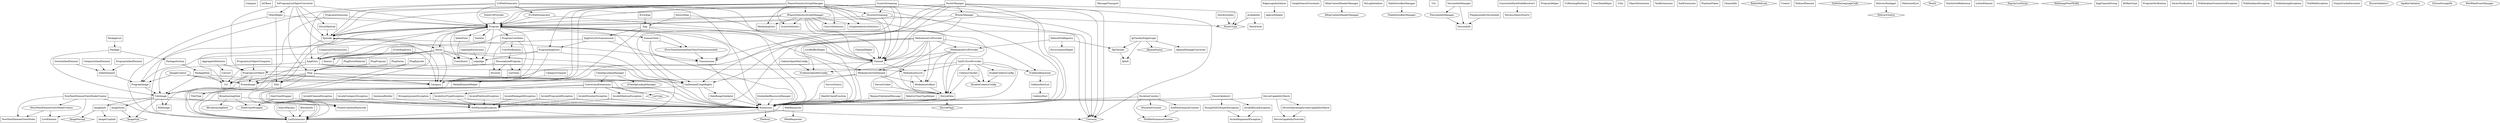 digraph g {
  Compare [label = "Compare" shape = "box"];
  NrkProgramspillerCommonIoCBase [label = "IoCBase" shape = "box"];
  NrkProgramspillerCommonEmbeddedResourceManager [label = "EmbeddedResourceManager" shape = "box"];
  NrkProgramspillerCommonEmbeddedResourceManager -> NrkProgramspillerCommonExtensionsExtensions;
  NrkProgramspillerCommonConvert [label = "Convert" shape = "box"];
  NrkProgramspillerCommonRepositoryIpCheckerEdgeScape [label = "IpCheckerEdgeScape" shape = "box"];
  NrkProgramspillerCommonRepositoryIpCheckerEdgeScape -> NrkProgramspillerCommonInterfacesIIpChecker;
  NrkProgramspillerCommonRepositoryIpCheckerEdgeScape -> NrkProgramspillerCommonDomainUsageRightIpInfo;
  NrkProgramspillerCommonRepositoryIpCheckerEdgeScape -> NrkProgramspillerCommonDomainAkamaiStatus;
  NrkProgramspillerCommonRepositoryIpCheckerEdgeScape -> NrkProgramspillerCommonManagersAkamaiPackageConverter;
  NrkProgramspillerCommonRepositoryNrkPerformanceCounter [label = "NrkPerformanceCounter" shape = "box"];
  NrkProgramspillerCommonRepositoryNrkPerformanceCounter -> NrkProgramspillerCommonInterfacesINrkPerformanceCounter;
  NrkProgramspillerCommonRegistryDefaultNrkRegistry [label = "DefaultNrkRegistry" shape = "box"];
  NrkProgramspillerCommonRegistryDefaultNrkRegistry -> NrkProgramspillerCommonInterfacesIMediaAssetUrlProvider;
  NrkProgramspillerCommonRegistryDefaultNrkRegistry -> NrkProgramspillerCommonInterfacesIIpChecker;
  NrkProgramspillerCommonRegistryDefaultNrkRegistry -> NrkProgramspillerCommonConfigEnvironmentHelper;
  NrkProgramspillerCommonModelsNowNextElementViewModel [label = "NowNextElementViewModel" shape = "box"];
  NrkProgramspillerCommonModelsSubtitle [label = "Subtitle" shape = "box"];
  NrkProgramspillerCommonModelCreatorsNowNextElementViewModelCreator [label = "NowNextElementViewModelCreator" shape = "box"];
  NrkProgramspillerCommonModelCreatorsNowNextElementViewModelCreator -> NrkProgramspillerCommonInterfacesINowNextElementViewModelCreator;
  NrkProgramspillerCommonModelCreatorsNowNextElementViewModelCreator -> NrkProgramspillerCommonDomainLiveElement;
  NrkProgramspillerCommonModelCreatorsNowNextElementViewModelCreator -> NrkProgramspillerCommonModelsNowNextElementViewModel;
  NrkProgramspillerCommonModelCreatorsNowNextElementViewModelCreator -> NrkProgramspillerCommonExtensionsListExtensions;
  NrkProgramspillerCommonModelCreatorsNowNextElementViewModelCreator -> NrkProgramspillerCommonExtensionsExtensions;
  NrkProgramspillerCommonMessagesMessageTransport [label = "MessageTransport" shape = "box"];
  NrkProgramspillerCommonMessagesRequestValidatedMessage [label = "RequestValidatedMessage" shape = "box"];
  NrkProgramspillerCommonMessagesRequestValidatedMessage -> NrkProgramspillerCommonExtensionsExtensions;
  NrkProgramspillerCommonManagersAkamaiPackageConverter [label = "AkamaiPackageConverter" shape = "box"];
  NrkProgramspillerCommonManagersClientIpLookupManager [label = "ClientIpLookupManager" shape = "box"];
  NrkProgramspillerCommonManagersClientIpLookupManager -> NrkProgramspillerCommonInterfacesIClientIpLookupManager;
  NrkProgramspillerCommonManagersClientIpLookupManager -> NrkProgramspillerCommonExtensionsConversionExtensions;
  NrkProgramspillerCommonManagersDateTimeWrapper [label = "DateTimeWrapper" shape = "box"];
  NrkProgramspillerCommonManagersDateTimeWrapper -> NrkProgramspillerCommonInterfacesIDateTimeWrapper;
  NrkProgramspillerCommonManagersDateTimeWrapper -> NrkProgramspillerCommonExtensionsExtensions;
  NrkProgramspillerCommonManagersDomainTools [label = "DomainTools" shape = "box"];
  NrkProgramspillerCommonManagersDomainTools -> NrkProgramspillerCommonInterfacesIFirstTimeSentAndNextTimeTransmissionInfo;
  NrkProgramspillerCommonManagersDomainTools -> NrkProgramspillerCommonDomainUsageRightOnDemandUsageRights;
  NrkProgramspillerCommonManagersDomainTools -> NrkProgramspillerCommonDomainTransmission;
  NrkProgramspillerCommonManagersEdgescapeInitializer [label = "EdgescapeInitializer" shape = "box"];
  NrkProgramspillerCommonManagersEdgescapeInitializer -> NrkProgramspillerCommonConfigApprootHelper;
  NrkProgramspillerCommonManagersGoogleSearchConstants [label = "GoogleSearchConstants" shape = "box"];
  NrkProgramspillerCommonManagersHttpContextHeaderManager [label = "HttpContextHeaderManager" shape = "box"];
  NrkProgramspillerCommonManagersHttpContextHeaderManager -> NrkProgramspillerCommonInterfacesIHttpContextHeaderManager;
  NrkProgramspillerCommonManagersNxLogInitializer [label = "NxLogInitializer" shape = "box"];
  NrkProgramspillerCommonManagersPlayerStatisticsScriptManager [label = "PlayerStatisticsScriptManager" shape = "box"];
  NrkProgramspillerCommonManagersPlayerStatisticsScriptManager -> NrkProgramspillerCommonInterfacesIPlayerStatisticsScriptManager;
  NrkProgramspillerCommonManagersPlayerStatisticsScriptManager -> NrkProgramspillerCommonInterfacesIScoresStreaming;
  NrkProgramspillerCommonManagersPlayerStatisticsScriptManager -> NrkProgramspillerCommonDomainProgramProgram;
  NrkProgramspillerCommonManagersPlayerStatisticsScriptManager -> NrkProgramspillerCommonDomainDeviceDeviceData;
  NrkProgramspillerCommonManagersPlayerStatisticsScriptManager -> NrkProgramspillerCommonDomainMediaAnalytics;
  NrkProgramspillerCommonManagersPlayerStatisticsScriptManager -> NrkProgramspillerCommonDomainProgramEpisode;
  NrkProgramspillerCommonManagersPlayerStatisticsScriptManager -> NrkProgramspillerCommonDomainCategory;
  NrkProgramspillerCommonManagersPlayerStatisticsScriptManager -> NrkProgramspillerCommonExtensionsExtensions;
  NrkProgramspillerCommonManagersPlayerStatisticsScriptManager -> NrkProgramspillerCommonDomainChannel;
  NrkProgramspillerCommonManagersPlayerStatisticsScriptManager -> NrkProgramspillerCommonDomainUniverse;
  NrkProgramspillerCommonManagersPlayerStatisticsScriptManager -> NrkProgramspillerCommonDomainScoresStatistics;
  NrkProgramspillerCommonManagersPlayerStatisticsScriptManager -> NrkProgramspillerCommonDomainEpgEpgEntry;
  NrkProgramspillerCommonManagersPlayerStatisticsScriptManager -> NrkProgramspillerCommonDomainEpgProgramEpgEntry;
  NrkProgramspillerCommonManagersPlayerStatisticsScriptManager -> NrkProgramspillerCommonDomainConvivaStatistics;
  NrkProgramspillerCommonManagersPlayerStatisticsScriptManager -> NrkProgramspillerCommonDomainGoogleAnalyticsStatistics;
  NrkProgramspillerCommonManagersPosterManager [label = "PosterManager" shape = "box"];
  NrkProgramspillerCommonManagersPosterManager -> NrkProgramspillerCommonInterfacesIPosterManager;
  NrkProgramspillerCommonManagersPosterManager -> NrkProgramspillerCommonDomainProgramProgram;
  NrkProgramspillerCommonManagersPosterManager -> NrkProgramspillerCommonDomainUniverse;
  NrkProgramspillerCommonManagersPosterManager -> NrkProgramspillerCommonDomainUsageRightPosterType;
  NrkProgramspillerCommonManagersPosterManager -> NrkProgramspillerCommonDomainTransmission;
  NrkProgramspillerCommonManagersPosterManager -> NrkProgramspillerCommonDomainUsageRightOnDemandUsageRights;
  NrkProgramspillerCommonManagersPosterManager -> NrkProgramspillerCommonExtensionsExtensions;
  NrkProgramspillerCommonManagersPosterManager -> NrkProgramspillerCommonDomainChannel;
  NrkProgramspillerCommonManagersDurationCounter [label = "DurationCounter" shape = "box"];
  NrkProgramspillerCommonManagersDurationCounter -> NrkProgramspillerCommonInterfacesIDurationCounter;
  NrkProgramspillerCommonManagersDurationCounter -> NrkProgramspillerCommonExtensionsExtensions;
  NrkProgramspillerCommonManagersDurationCounter -> NrkProgramspillerCommonRepositoryNrkPerformanceCounter;
  NrkProgramspillerCommonManagersDurationCounter -> NrkProgramspillerCommonInterfacesINrkPerformanceCounter;
  NrkProgramspillerCommonManagersScoresStreaming [label = "ScoresStreaming" shape = "box"];
  NrkProgramspillerCommonManagersScoresStreaming -> NrkProgramspillerCommonInterfacesIScoresStreaming;
  NrkProgramspillerCommonManagersScoresStreaming -> NrkProgramspillerCommonDomainProgramProgram;
  NrkProgramspillerCommonManagersScoresStreaming -> NrkProgramspillerCommonDomainChannel;
  NrkProgramspillerCommonManagersScoresStreaming -> NrkProgramspillerCommonDomainUniverse;
  NrkProgramspillerCommonManagersScoresStreaming -> NrkProgramspillerCommonDomainCategory;
  NrkProgramspillerCommonManagersScoresStreaming -> NrkProgramspillerCommonExtensionsListExtensions;
  NrkProgramspillerCommonManagersScoresStreaming -> NrkProgramspillerCommonDomainProgramEpisode;
  NrkProgramspillerCommonManagersScoresStreaming -> NrkProgramspillerCommonExtensionsExtensions;
  NrkProgramspillerCommonManagersSentenceBuilder [label = "SentenceBuilder" shape = "box"];
  NrkProgramspillerCommonManagersSentenceBuilder -> NrkProgramspillerCommonExtensionsListExtensions;
  NrkProgramspillerCommonManagersSentenceBuilder -> NrkProgramspillerCommonExtensionsExtensions;
  NrkProgramspillerCommonManagersTableStoreKeyManager [label = "TableStoreKeyManager" shape = "box"];
  NrkProgramspillerCommonManagersTableStoreKeyManager -> NrkProgramspillerCommonInterfacesITableStoreKeyManager;
  NrkProgramspillerCommonManagersUtc [label = "Utc" shape = "box"];
  NrkProgramspillerCommonManagersVersionInfoManager [label = "VersionInfoManager" shape = "box"];
  NrkProgramspillerCommonManagersVersionInfoManager -> NrkProgramspillerCommonInterfacesIVersionInfoManager;
  NrkProgramspillerCommonManagersVersionInfoManager -> NrkProgramspillerCommonDomainPingVersionInfo;
  NrkProgramspillerCommonManagersWebRequester [label = "WebRequester" shape = "box"];
  NrkProgramspillerCommonManagersWebRequester -> NrkProgramspillerCommonInterfacesIWebRequester;
  NrkProgramspillerCommonManagersWebRequester -> NrkProgramspillerCommonExtensionsListExtensions;
  NrkProgramspillerCommonManagersValidatorsDateRangeValidator [label = "DateRangeValidator" shape = "box"];
  NrkProgramspillerCommonManagersValidatorsDateRangeValidator -> NrkProgramspillerCommonExtensionsExtensions;
  NrkProgramspillerCommonManagersValidatorsEnumValidator1 [label = "EnumValidator1" shape = "box"];
  NrkProgramspillerCommonManagersValidatorsEnumValidator1 -> NrkProgramspillerCommonExtensionsExtensions;
  NrkProgramspillerCommonManagersValidatorsEnumValidator1 -> NrkProgramspillerCommonDomainExceptionsStringNullOrEmptyException;
  NrkProgramspillerCommonManagersValidatorsEnumValidator1 -> NrkProgramspillerCommonDomainExceptionsInvalidEnumException;
  NrkProgramspillerCommonHelpersCedexisChecker [label = "CedexisChecker" shape = "box"];
  NrkProgramspillerCommonHelpersCedexisChecker -> NrkProgramspillerCommonInterfacesIEnableCedexisConfig;
  NrkProgramspillerCommonHelpersCedexisChecker -> NrkProgramspillerCommonDomainDeviceDeviceData;
  NrkProgramspillerCommonHelpersChannelHelper [label = "ChannelHelper" shape = "box"];
  NrkProgramspillerCommonHelpersChannelHelper -> NrkProgramspillerCommonDomainChannel;
  NrkProgramspillerCommonHelpersConsistentHashNodeResolver1 [label = "ConsistentHashNodeResolver1" shape = "box"];
  NrkProgramspillerCommonHelpersConsistentHashNodeResolver1 -> NrkProgramspillerCommonHelpersMurmurHash3Size32;
  NrkProgramspillerCommonHelpersMediaElementHelper [label = "MediaElementHelper" shape = "box"];
  NrkProgramspillerCommonHelpersMediaElementHelper -> NrkProgramspillerCommonExtensionsListExtensions;
  NrkProgramspillerCommonHelpersEnableCedexisConfig [label = "EnableCedexisConfig" shape = "box"];
  NrkProgramspillerCommonHelpersEnableCedexisConfig -> NrkProgramspillerCommonInterfacesIEnableCedexisConfig;
  NrkProgramspillerCommonHelpersCedexisOpenMixConfig [label = "CedexisOpenMixConfig" shape = "box"];
  NrkProgramspillerCommonHelpersCedexisOpenMixConfig -> NrkProgramspillerCommonInterfacesICedexisOpenMixConfig;
  NrkProgramspillerCommonHelpersLiveBufferHelper [label = "LiveBufferHelper" shape = "box"];
  NrkProgramspillerCommonHelpersLiveBufferHelper -> NrkProgramspillerCommonDomainChannel;
  NrkProgramspillerCommonHelpersLiveBufferHelper -> NrkProgramspillerCommonExtensionsExtensions;
  NrkProgramspillerCommonHelpersMediaAssetUrlProvider [label = "MediaAssetUrlProvider" shape = "box"];
  NrkProgramspillerCommonHelpersMediaAssetUrlProvider -> NrkProgramspillerCommonInterfacesIMediaAssetUrlProvider;
  NrkProgramspillerCommonHelpersMediaAssetUrlProvider -> NrkProgramspillerCommonInterfacesICedexisRequester;
  NrkProgramspillerCommonHelpersMediaAssetUrlProvider -> NrkProgramspillerCommonInterfacesICedexisOpenMixConfig;
  NrkProgramspillerCommonHelpersMediaAssetUrlProvider -> NrkProgramspillerCommonDomainPlayerMediaAssetsBase;
  NrkProgramspillerCommonHelpersMediaAssetUrlProvider -> NrkProgramspillerCommonDomainDeviceDeviceData;
  NrkProgramspillerCommonHelpersMediaAssetUrlProvider -> NrkProgramspillerCommonDomainChannel;
  NrkProgramspillerCommonHelpersMediaAssetUrlProvider -> NrkProgramspillerCommonDomainPlayerMediaAssetsOnDemand;
  NrkProgramspillerCommonHelpersMediaAssetUrlProvider -> NrkProgramspillerCommonHelpersMediaElementHelper;
  NrkProgramspillerCommonHelpersMediaAssetUrlProvider -> NrkProgramspillerCommonExtensionsListExtensions;
  NrkProgramspillerCommonHelpersMediaAssetUrlProvider -> NrkProgramspillerCommonExtensionsExtensions;
  NrkProgramspillerCommonHelpersMurmurHash3Size32 [label = "MurmurHash3Size32" shape = "box"];
  NrkProgramspillerCommonHelpersProgramHelper [label = "ProgramHelper" shape = "box"];
  NrkProgramspillerCommonHelpersRelativeTimeTypeHelper [label = "RelativeTimeTypeHelper" shape = "box"];
  NrkProgramspillerCommonHelpersRelativeTimeTypeHelper -> NrkProgramspillerCommonExtensionsExtensions;
  NrkProgramspillerCommonHelpersSmilUrlLiveProvider [label = "SmilUrlLiveProvider" shape = "box"];
  NrkProgramspillerCommonHelpersSmilUrlLiveProvider -> NrkProgramspillerCommonInterfacesICedexisRequester;
  NrkProgramspillerCommonHelpersSmilUrlLiveProvider -> NrkProgramspillerCommonInterfacesICedexisOpenMixConfig;
  NrkProgramspillerCommonHelpersSmilUrlLiveProvider -> NrkProgramspillerCommonDomainDeviceDeviceData;
  NrkProgramspillerCommonHelpersSmilUrlLiveProvider -> NrkProgramspillerCommonDomainPlayerMediaAssetsLive;
  NrkProgramspillerCommonHelpersSmilUrlLiveProvider -> NrkProgramspillerCommonHelpersEnableCedexisConfig;
  NrkProgramspillerCommonHelpersSmilUrlLiveProvider -> NrkProgramspillerCommonHelpersCedexisChecker;
  NrkProgramspillerCommonHelpersSmilUrlLiveProvider -> NrkProgramspillerCommonInterfacesIEnableCedexisConfig;
  NrkProgramspillerCommonHelpersSmilUrlLiveProvider -> NrkProgramspillerCommonExtensionsExtensions;
  NrkProgramspillerCommonHelpersTitlesHelper [label = "TitlesHelper" shape = "box"];
  NrkProgramspillerCommonHelpersTitlesHelper -> NrkProgramspillerCommonDomainProgramProgram;
  NrkProgramspillerCommonHelpersTitlesHelper -> NrkProgramspillerCommonExtensionsListExtensions;
  NrkProgramspillerCommonHelpersTitlesHelper -> NrkProgramspillerCommonDomainProgramTitle;
  NrkProgramspillerCommonHelpersUrlPathGenerator [label = "UrlPathGenerator" shape = "box"];
  NrkProgramspillerCommonHelpersUrlPathGenerator -> NrkProgramspillerCommonInterfacesIUrlPathGenerator;
  NrkProgramspillerCommonHelpersUrlPathGenerator -> NrkProgramspillerCommonExtensionsExtensions;
  NrkProgramspillerCommonHelpersUrlPathGenerator -> NrkProgramspillerCommonDomainProgramProgram;
  NrkProgramspillerCommonHelpersUrlPathGenerator -> NrkProgramspillerCommonDomainProgramEpisode;
  NrkProgramspillerCommonHelpersUrlPathGenerator -> NrkProgramspillerCommonExtensionsListExtensions;
  NrkProgramspillerCommonHelpersUrlPathGenerator -> NrkProgramspillerCommonDomainChannel;
  NrkProgramspillerCommonHelpersUrlRoutingPatterns [label = "UrlRoutingPatterns" shape = "box"];
  NrkProgramspillerCommonHelpersBroadcastingDate [label = "BroadcastingDate" shape = "box"];
  NrkProgramspillerCommonHelpersBroadcastingDate -> NrkProgramspillerCommonHelpersIBroadcastingDate;
  NrkProgramspillerCommonHelpersBroadcastingDate -> NrkProgramspillerCommonInterfacesIDateTimeWrapper;
  NrkProgramspillerCommonHelpersBroadcastingDate -> NrkProgramspillerCommonExtensionsExtensions;
  NrkProgramspillerCommonHelpersUserDataHelper [label = "UserDataHelper" shape = "box"];
  NrkProgramspillerCommonHelpersUtils [label = "Utils" shape = "box"];
  NrkProgramspillerCommonExtensionsConversionExtensions [label = "ConversionExtensions" shape = "box"];
  NrkProgramspillerCommonExtensionsConversionExtensions -> NrkProgramspillerCommonDomainListObjectListType;
  NrkProgramspillerCommonExtensionsConversionExtensions -> NrkProgramspillerCommonDomainExceptionsInvalidListTypeException;
  NrkProgramspillerCommonExtensionsConversionExtensions -> NrkProgramspillerCommonExtensionsExtensions;
  NrkProgramspillerCommonExtensionsConversionExtensions -> NrkProgramspillerCommonDomainExceptionsInvalidMediumException;
  NrkProgramspillerCommonExtensionsConversionExtensions -> NrkProgramspillerCommonDomainExceptionsInvalidNumberException;
  NrkProgramspillerCommonExtensionsConversionExtensions -> NrkProgramspillerCommonDomainExceptionsWrongArgumentException;
  NrkProgramspillerCommonExtensionsExtensions [label = "Extensions" shape = "box"];
  NrkProgramspillerCommonExtensionsExtensions -> NrkProgramspillerCommonExtensionsListExtensions;
  NrkProgramspillerCommonExtensionsExtensions -> NrkProgramspillerCommonDomainPlatform;
  NrkProgramspillerCommonExtensionsExtensions -> NrkProgramspillerCommonDomainUniverse;
  NrkProgramspillerCommonExtensionsFluentCombineHashcode [label = "FluentCombineHashcode" shape = "box"];
  NrkProgramspillerCommonExtensionsLegalAgeExtensions [label = "LegalAgeExtensions" shape = "box"];
  NrkProgramspillerCommonExtensionsLegalAgeExtensions -> NrkProgramspillerCommonDomainLegalAge;
  NrkProgramspillerCommonExtensionsListExtensions [label = "ListExtensions" shape = "box"];
  NrkProgramspillerCommonExtensionsObjectExtensions [label = "ObjectExtensions" shape = "box"];
  NrkProgramspillerCommonExtensionsProgramExtensions [label = "ProgramExtensions" shape = "box"];
  NrkProgramspillerCommonExtensionsProgramExtensions -> NrkProgramspillerCommonDomainProgramProgram;
  NrkProgramspillerCommonExtensionsProgramExtensions -> NrkProgramspillerCommonExtensionsListExtensions;
  NrkProgramspillerCommonExtensionsTaskExtensions [label = "TaskExtensions" shape = "box"];
  NrkProgramspillerCommonExtensionsXmlExtensions [label = "XmlExtensions" shape = "box"];
  NrkProgramspillerCommonDomainAggregatedStatistic [label = "AggregatedStatistic" shape = "box"];
  NrkProgramspillerCommonDomainAggregatedStatistic -> NrkProgramspillerCommonDomainListObjectProgramListObject;
  NrkProgramspillerCommonDomainAggregatedStatistic -> NrkProgramspillerCommonConvert;
  NrkProgramspillerCommonDomainPlaybackToken [label = "PlaybackToken" shape = "box"];
  NrkProgramspillerCommonDomainCategoryChannel [label = "CategoryChannel" shape = "box"];
  NrkProgramspillerCommonDomainCategoryChannel -> NrkProgramspillerCommonDomainCategory;
  NrkProgramspillerCommonDomainChannelIds [label = "ChannelIds" shape = "box"];
  NrkProgramspillerCommonDomainRedisDbEnum [label = "RedisDbEnum" shape = "diamond"];
  NrkProgramspillerCommonDomainConvivaStatistics [label = "ConvivaStatistics" shape = "box"];
  NrkProgramspillerCommonDomainGoogleAnalyticsStatistics [label = "GoogleAnalyticsStatistics" shape = "box"];
  NrkProgramspillerCommonDomainCreator [label = "Creator" shape = "box"];
  NrkProgramspillerCommonDomainMediaAnalytics [label = "MediaAnalytics" shape = "box"];
  NrkProgramspillerCommonDomainLiveElement [label = "LiveElement" shape = "box"];
  NrkProgramspillerCommonDomainPlatform [label = "Platform" shape = "diamond"];
  NrkProgramspillerCommonDomainChannel [label = "Channel" shape = "box"];
  NrkProgramspillerCommonDomainChannel -> NrkProgramspillerCommonDomainImagePromoImage;
  NrkProgramspillerCommonDomainChannel -> NrkProgramspillerCommonDomainPlayerMediaAssetsLive;
  NrkProgramspillerCommonDomainChannel -> NrkProgramspillerCommonExtensionsExtensions;
  NrkProgramspillerCommonDomainContributor [label = "Contributor" shape = "box"];
  NrkProgramspillerCommonDomainPodcastElement [label = "PodcastElement" shape = "box"];
  NrkProgramspillerCommonDomainScoresStatistics [label = "ScoresStatistics" shape = "box"];
  NrkProgramspillerCommonDomainServiceStatus [label = "ServiceStatus" shape = "box"];
  NrkProgramspillerCommonDomainServiceStatus -> NrkProgramspillerCommonDomainHealthCheckFunction;
  NrkProgramspillerCommonDomainSubtitleLanguageCode [label = "SubtitleLanguageCode" shape = "diamond"];
  NrkProgramspillerCommonDomainTextArticleIds [label = "TextArticleIds" shape = "box"];
  NrkProgramspillerCommonDomainTextArticleIds -> NrkProgramspillerCommonDomainUsageRightPosterType;
  NrkProgramspillerCommonDomainIndexPoint [label = "IndexPoint" shape = "box"];
  NrkProgramspillerCommonDomainIndexPoint -> NrkProgramspillerCommonDomainContributor;
  NrkProgramspillerCommonDomainUniverse [label = "Universe" shape = "diamond"];
  NrkProgramspillerCommonDomainAkamaiStatus [label = "AkamaiStatus" shape = "diamond"];
  NrkProgramspillerCommonDomainCategory [label = "Category" shape = "box"];
  NrkProgramspillerCommonDomainDeliveryPackage1 [label = "DeliveryPackage1" shape = "box"];
  NrkProgramspillerCommonDomainDeliveryPackage1 -> NrkProgramspillerCommonDomainDeliveryStatus;
  NrkProgramspillerCommonDomainDeliveryStatus [label = "DeliveryStatus" shape = "diamond"];
  NrkProgramspillerCommonDomainHealthCheckFunction [label = "HealthCheckFunction" shape = "box"];
  NrkProgramspillerCommonDomainHealthCheckFunction -> NrkProgramspillerCommonExtensionsExtensions;
  NrkProgramspillerCommonDomainLegalAge [label = "LegalAge" shape = "box"];
  NrkProgramspillerCommonDomainMentionedList [label = "MentionedList" shape = "box"];
  NrkProgramspillerCommonDomainMonth [label = "Month" shape = "diamond"];
  NrkProgramspillerCommonDomainSeason [label = "Season" shape = "box"];
  NrkProgramspillerCommonDomainSeason -> NrkProgramspillerCommonDomainProgramEpisode;
  NrkProgramspillerCommonDomainSeries [label = "Series" shape = "box"];
  NrkProgramspillerCommonDomainSeries -> NrkProgramspillerCommonDomainImageProgramImage;
  NrkProgramspillerCommonDomainSeries -> NrkProgramspillerCommonDomainCategory;
  NrkProgramspillerCommonDomainSeries -> NrkProgramspillerCommonDomainSeason;
  NrkProgramspillerCommonDomainSeries -> NrkProgramspillerCommonDomainUrl;
  NrkProgramspillerCommonDomainSeries -> NrkProgramspillerCommonExtensionsExtensions;
  NrkProgramspillerCommonDomainSeries -> NrkProgramspillerCommonDomainLegalAge;
  NrkProgramspillerCommonDomainSeries -> NrkProgramspillerCommonDomainContributor;
  NrkProgramspillerCommonDomainTextArticle [label = "TextArticle" shape = "box"];
  NrkProgramspillerCommonDomainTextArticleReference [label = "TextArticleReference" shape = "box"];
  NrkProgramspillerCommonDomainTransmission [label = "Transmission" shape = "box"];
  NrkProgramspillerCommonDomainTransmission -> NrkProgramspillerCommonExtensionsExtensions;
  NrkProgramspillerCommonDomainUrl [label = "Url" shape = "box"];
  NrkProgramspillerCommonDomainSearchSearchParams [label = "SearchParams" shape = "box"];
  NrkProgramspillerCommonDomainSearchSearchParams -> NrkProgramspillerCommonExtensionsListExtensions;
  NrkProgramspillerCommonDomainPingPingAssemblyVersionInfo [label = "PingAssemblyVersionInfo" shape = "box"];
  NrkProgramspillerCommonDomainPingPingAssemblyVersionInfo -> NrkProgramspillerCommonDomainPingVersionInfo;
  NrkProgramspillerCommonDomainPingVersionInfo [label = "VersionInfo" shape = "box"];
  NrkProgramspillerCommonDomainUsageRightIpInfo [label = "IpInfo" shape = "box"];
  NrkProgramspillerCommonDomainUsageRightPosterType [label = "PosterType" shape = "diamond"];
  NrkProgramspillerCommonDomainUsageRightOnDemandUsageRights [label = "OnDemandUsageRights" shape = "box"];
  NrkProgramspillerCommonDomainUsageRightOnDemandUsageRights -> NrkProgramspillerCommonExtensionsExtensions;
  NrkProgramspillerCommonDomainUsageRightOnDemandUsageRights -> NrkProgramspillerCommonManagersValidatorsDateRangeValidator;
  NrkProgramspillerCommonDomainUsageRightOnDemandUsageRights -> NrkProgramspillerCommonExtensionsFluentCombineHashcode;
  NrkProgramspillerCommonDomainPlugPlugExtraMaterial [label = "PlugExtraMaterial" shape = "box"];
  NrkProgramspillerCommonDomainPlugPlugExtraMaterial -> NrkProgramspillerCommonDomainPlugPlug;
  NrkProgramspillerCommonDomainPlugPlug [label = "Plug" shape = "box"];
  NrkProgramspillerCommonDomainPlugPlug -> NrkProgramspillerCommonDomainProgramTitle;
  NrkProgramspillerCommonDomainPlugPlug -> NrkProgramspillerCommonDomainImagePromoImage;
  NrkProgramspillerCommonDomainPlugPlug -> NrkProgramspillerCommonDomainUrl;
  NrkProgramspillerCommonDomainPlugPlug -> NrkProgramspillerCommonDomainUsageRightOnDemandUsageRights;
  NrkProgramspillerCommonDomainPlugPlug -> NrkProgramspillerCommonDomainCategory;
  NrkProgramspillerCommonDomainPlugPlug -> NrkProgramspillerCommonExtensionsListExtensions;
  NrkProgramspillerCommonDomainPlugPlug -> NrkProgramspillerCommonExtensionsExtensions;
  NrkProgramspillerCommonDomainPlugPlugEpisode [label = "PlugEpisode" shape = "box"];
  NrkProgramspillerCommonDomainPlugPlugEpisode -> NrkProgramspillerCommonDomainPlugPlug;
  NrkProgramspillerCommonDomainPlugPlugEpisode -> NrkProgramspillerCommonExtensionsListExtensions;
  NrkProgramspillerCommonDomainPlugPlugProgram [label = "PlugProgram" shape = "box"];
  NrkProgramspillerCommonDomainPlugPlugProgram -> NrkProgramspillerCommonDomainPlugPlug;
  NrkProgramspillerCommonDomainPlugPlugSeries [label = "PlugSeries" shape = "box"];
  NrkProgramspillerCommonDomainPlugPlugSeries -> NrkProgramspillerCommonDomainPlugPlug;
  NrkProgramspillerCommonDomainIndexElementCategoryIndexElement [label = "CategoryIndexElement" shape = "box"];
  NrkProgramspillerCommonDomainIndexElementCategoryIndexElement -> NrkProgramspillerCommonDomainIndexElementIndexElement;
  NrkProgramspillerCommonDomainIndexElementIndexElement [label = "IndexElement" shape = "box"];
  NrkProgramspillerCommonDomainIndexElementIndexElement -> NrkProgramspillerCommonDomainImageProgramImage;
  NrkProgramspillerCommonDomainIndexElementLetterElement [label = "LetterElement" shape = "box"];
  NrkProgramspillerCommonDomainIndexElementProgramIndexElement [label = "ProgramIndexElement" shape = "box"];
  NrkProgramspillerCommonDomainIndexElementProgramIndexElement -> NrkProgramspillerCommonDomainIndexElementIndexElement;
  NrkProgramspillerCommonDomainIndexElementSeriesIndexElement [label = "SeriesIndexElement" shape = "box"];
  NrkProgramspillerCommonDomainIndexElementSeriesIndexElement -> NrkProgramspillerCommonDomainIndexElementIndexElement;
  NrkProgramspillerCommonDomainPlayerAvailability [label = "Availability" shape = "box"];
  NrkProgramspillerCommonDomainPlayerAvailability -> NrkProgramspillerCommonDomainTextArticle;
  NrkProgramspillerCommonDomainPlayerAvailability -> NrkProgramspillerCommonDomainUsageRightPosterType;
  NrkProgramspillerCommonDomainPlayerBitrateInfo [label = "BitrateInfo" shape = "box"];
  NrkProgramspillerCommonDomainPlayerBitrateInfo -> NrkProgramspillerCommonExtensionsListExtensions;
  NrkProgramspillerCommonDomainPlayerMediaAssetsBase [label = "MediaAssetsBase" shape = "box"];
  NrkProgramspillerCommonDomainPlayerMediaAssetsBase -> NrkProgramspillerCommonDomainDeviceDeviceData;
  NrkProgramspillerCommonDomainPlayerMediaAssetsLive [label = "MediaAssetsLive" shape = "box"];
  NrkProgramspillerCommonDomainPlayerMediaAssetsLive -> NrkProgramspillerCommonDomainPlayerMediaAssetsBase;
  NrkProgramspillerCommonDomainPlayerMediaAssetsLive -> NrkProgramspillerCommonDomainDeviceDeviceData;
  NrkProgramspillerCommonDomainPlayerMediaAssetsOnDemand [label = "MediaAssetsOnDemand" shape = "box"];
  NrkProgramspillerCommonDomainPlayerMediaAssetsOnDemand -> NrkProgramspillerCommonDomainPlayerMediaAssetsBase;
  NrkProgramspillerCommonDomainPlayerMediaAssetsOnDemand -> NrkProgramspillerCommonExtensionsExtensions;
  NrkProgramspillerCommonDomainPlayerMediaAssetsOnDemand -> NrkProgramspillerCommonDomainDeviceDeviceData;
  NrkProgramspillerCommonDomainPlayerMediaAssetsOnDemand -> NrkProgramspillerCommonExtensionsFluentCombineHashcode;
  NrkProgramspillerCommonDomainPackagePackageList [label = "PackageList" shape = "box"];
  NrkProgramspillerCommonDomainPackagePackageList -> NrkProgramspillerCommonDomainPackagePackage;
  NrkProgramspillerCommonDomainPackagePackage [label = "Package" shape = "box"];
  NrkProgramspillerCommonDomainPackagePackage -> NrkProgramspillerCommonDomainImageCdnImage;
  NrkProgramspillerCommonDomainPackagePackage -> NrkProgramspillerCommonDomainPackagePackageSection;
  NrkProgramspillerCommonDomainPackagePackageSection [label = "PackageSection" shape = "box"];
  NrkProgramspillerCommonDomainPackagePackageSection -> NrkProgramspillerCommonDomainPackagePackageItem;
  NrkProgramspillerCommonDomainPackagePackageItem [label = "PackageItem" shape = "box"];
  NrkProgramspillerCommonDomainPackagePackageItem -> NrkProgramspillerCommonDomainImageCdnImage;
  NrkProgramspillerCommonDomainPackagePackageItem -> NrkProgramspillerCommonDomainUsageRightOnDemandUsageRights;
  NrkProgramspillerCommonDomainPackagePackageItem -> NrkProgramspillerCommonDomainUrl;
  NrkProgramspillerCommonDomainListObjectProgramListObject [label = "ProgramListObject" shape = "box"];
  NrkProgramspillerCommonDomainListObjectProgramListObject -> NrkProgramspillerCommonDomainImageCdnImage;
  NrkProgramspillerCommonDomainListObjectProgramListObject -> NrkProgramspillerCommonDomainCategory;
  NrkProgramspillerCommonDomainListObjectProgramListObject -> NrkProgramspillerCommonDomainUsageRightOnDemandUsageRights;
  NrkProgramspillerCommonDomainListObjectProgramListObject -> NrkProgramspillerCommonDomainUrl;
  NrkProgramspillerCommonDomainListObjectProgramListObject -> NrkProgramspillerCommonDomainImagePromoImage;
  NrkProgramspillerCommonDomainListObjectProgramListObjectComparer [label = "ProgramListObjectComparer" shape = "box"];
  NrkProgramspillerCommonDomainListObjectProgramListObjectComparer -> NrkProgramspillerCommonDomainListObjectProgramListObject;
  NrkProgramspillerCommonDomainListObjectListType [label = "ListType" shape = "diamond"];
  NrkProgramspillerCommonDomainListObjectPopularListEnum [label = "PopularListEnum" shape = "diamond"];
  NrkProgramspillerCommonDomainImageImageSize [label = "ImageSize" shape = "diamond"];
  NrkProgramspillerCommonDomainImageWebImagePixelWidth [label = "WebImagePixelWidth" shape = "diamond"];
  NrkProgramspillerCommonDomainImageCdnImage [label = "CdnImage" shape = "box"];
  NrkProgramspillerCommonDomainImageCdnImage -> NrkProgramspillerCommonDomainImageImageInfo;
  NrkProgramspillerCommonDomainImageCdnImage -> NrkProgramspillerCommonDomainImageWebImage;
  NrkProgramspillerCommonDomainImageCdnImage -> NrkProgramspillerCommonDomainImageImageSize;
  NrkProgramspillerCommonDomainImageCdnImage -> NrkProgramspillerCommonDomainImageImageSizes;
  NrkProgramspillerCommonDomainImageCdnImage -> NrkProgramspillerCommonExtensionsFluentCombineHashcode;
  NrkProgramspillerCommonDomainImageImageCropInfo [label = "ImageCropInfo" shape = "box"];
  NrkProgramspillerCommonDomainImageImageFormat [label = "ImageFormat" shape = "diamond"];
  NrkProgramspillerCommonDomainImageImageInfo [label = "ImageInfo" shape = "box"];
  NrkProgramspillerCommonDomainImageImageInfo -> NrkProgramspillerCommonDomainImageImageCropInfo;
  NrkProgramspillerCommonDomainImageImageInfo -> NrkProgramspillerCommonDomainImageImageFormat;
  NrkProgramspillerCommonDomainImageProgramImage [label = "ProgramImage" shape = "box"];
  NrkProgramspillerCommonDomainImageProgramImage -> NrkProgramspillerCommonDomainImageCdnImage;
  NrkProgramspillerCommonDomainImagePromoImage [label = "PromoImage" shape = "box"];
  NrkProgramspillerCommonDomainImagePromoImage -> NrkProgramspillerCommonDomainImageCdnImage;
  NrkProgramspillerCommonDomainImagePromoImage -> NrkProgramspillerCommonDomainImageWebImage;
  NrkProgramspillerCommonDomainImageImageSizes [label = "ImageSizes" shape = "box"];
  NrkProgramspillerCommonDomainImageImageSizes -> NrkProgramspillerCommonDomainImageImageSize;
  NrkProgramspillerCommonDomainImageWebImage [label = "WebImage" shape = "box"];
  NrkProgramspillerCommonDomainEpgEpgEntryNoTransmission [label = "EpgEntryNoTransmission" shape = "box"];
  NrkProgramspillerCommonDomainEpgEpgEntryNoTransmission -> NrkProgramspillerCommonDomainEpgProgramEpgEntry;
  NrkProgramspillerCommonDomainEpgEpgEntryNoTransmission -> NrkProgramspillerCommonDomainEpgEpgEntry;
  NrkProgramspillerCommonDomainEpgEpgEntryNoTransmission -> NrkProgramspillerCommonExtensionsExtensions;
  NrkProgramspillerCommonDomainEpgEventEpgEntry [label = "EventEpgEntry" shape = "box"];
  NrkProgramspillerCommonDomainEpgEventEpgEntry -> NrkProgramspillerCommonDomainEpgEpgEntry;
  NrkProgramspillerCommonDomainEpgEventEpgEntry -> NrkProgramspillerCommonDomainCategory;
  NrkProgramspillerCommonDomainEpgCompoundTransmission [label = "CompoundTransmission" shape = "box"];
  NrkProgramspillerCommonDomainEpgCompoundTransmission -> NrkProgramspillerCommonDomainEpgEpgEntry;
  NrkProgramspillerCommonDomainEpgEpgChannelGroup [label = "EpgChannelGroup" shape = "box"];
  NrkProgramspillerCommonDomainEpgDistrictEpg [label = "DistrictEpg" shape = "box"];
  NrkProgramspillerCommonDomainEpgDistrictEpg -> NrkProgramspillerCommonDomainEpgEpg;
  NrkProgramspillerCommonDomainEpgDistrictEpg -> NrkProgramspillerCommonDomainChannel;
  NrkProgramspillerCommonDomainEpgEpg [label = "Epg" shape = "box"];
  NrkProgramspillerCommonDomainEpgEpg -> NrkProgramspillerCommonDomainChannel;
  NrkProgramspillerCommonDomainEpgEpg -> NrkProgramspillerCommonDomainEpgEpgEntry;
  NrkProgramspillerCommonDomainEpgEpg -> NrkProgramspillerCommonExtensionsListExtensions;
  NrkProgramspillerCommonDomainEpgEpg -> NrkProgramspillerCommonExtensionsExtensions;
  NrkProgramspillerCommonDomainEpgEpg -> NrkProgramspillerCommonDomainEpgEpgEntryNoTransmission;
  NrkProgramspillerCommonDomainEpgEpgEntry [label = "EpgEntry" shape = "box"];
  NrkProgramspillerCommonDomainEpgEpgEntry -> NrkProgramspillerCommonDomainImagePromoImage;
  NrkProgramspillerCommonDomainEpgEpgEntry -> NrkProgramspillerCommonDomainPlayerMediaAssetsLive;
  NrkProgramspillerCommonDomainEpgEpgEntry -> NrkProgramspillerCommonExtensionsExtensions;
  NrkProgramspillerCommonDomainEpgEpgEntry -> NrkProgramspillerCommonDomainImageCdnImage;
  NrkProgramspillerCommonDomainEpgErrorEpg [label = "ErrorEpg" shape = "box"];
  NrkProgramspillerCommonDomainEpgErrorEpg -> NrkProgramspillerCommonDomainEpgEpg;
  NrkProgramspillerCommonDomainEpgProgramEpgEntry [label = "ProgramEpgEntry" shape = "box"];
  NrkProgramspillerCommonDomainEpgProgramEpgEntry -> NrkProgramspillerCommonDomainEpgEpgEntry;
  NrkProgramspillerCommonDomainEpgProgramEpgEntry -> NrkProgramspillerCommonDomainUsageRightOnDemandUsageRights;
  NrkProgramspillerCommonDomainEpgProgramEpgEntry -> NrkProgramspillerCommonDomainCategory;
  NrkProgramspillerCommonDomainEpgProgramEpgEntry -> NrkProgramspillerCommonDomainLegalAge;
  NrkProgramspillerCommonDomainDeviceDeviceCookie [label = "DeviceCookie" shape = "box"];
  NrkProgramspillerCommonDomainDeviceDeviceCookie -> NrkProgramspillerCommonDomainDeviceDeviceData;
  NrkProgramspillerCommonDomainDeviceDeviceFlags [label = "DeviceFlags" shape = "diamond"];
  NrkProgramspillerCommonDomainDeviceDeviceCapabilityOverride [label = "DeviceCapabilityOverride" shape = "box"];
  NrkProgramspillerCommonDomainDeviceDeviceCapabilityMatch [label = "DeviceCapabilityMatch" shape = "box"];
  NrkProgramspillerCommonDomainDeviceDeviceCapabilityMatch -> NrkProgramspillerCommonDomainDeviceDeviceOperatingSystemCapabilityMatch;
  NrkProgramspillerCommonDomainDeviceDeviceCapabilityMatch -> NrkProgramspillerCommonDomainDeviceDeviceCapabilityOverride;
  NrkProgramspillerCommonDomainDeviceDeviceCapabilityMatch -> NrkProgramspillerCommonExtensionsExtensions;
  NrkProgramspillerCommonDomainDeviceDeviceOperatingSystemCapabilityMatch [label = "DeviceOperatingSystemCapabilityMatch" shape = "box"];
  NrkProgramspillerCommonDomainDeviceDeviceOperatingSystemCapabilityMatch -> NrkProgramspillerCommonDomainDeviceDeviceCapabilityOverride;
  NrkProgramspillerCommonDomainDeviceDeviceData [label = "DeviceData" shape = "box"];
  NrkProgramspillerCommonDomainDeviceDeviceData -> NrkProgramspillerCommonExtensionsListExtensions;
  NrkProgramspillerCommonDomainDeviceDeviceData -> NrkProgramspillerCommonDomainDeviceDeviceFlags;
  NrkProgramspillerCommonDomainDeviceDeviceData -> NrkProgramspillerCommonExtensionsExtensions;
  NrkProgramspillerCommonDomainDeviceBitRateType [label = "BitRateType" shape = "box"];
  NrkProgramspillerCommonDomainProgramProgramUserData [label = "ProgramUserData" shape = "box"];
  NrkProgramspillerCommonDomainProgramProgramUserData -> NrkProgramspillerCommonDomainPersonalisationLastSeen;
  NrkProgramspillerCommonDomainProgramProgramUserData -> NrkProgramspillerCommonDomainPersonalisationFavorite;
  NrkProgramspillerCommonDomainProgramProgramUserData -> NrkProgramspillerCommonDomainPersonalisationUserNotification;
  NrkProgramspillerCommonDomainProgramProgramVerification [label = "ProgramVerification" shape = "box"];
  NrkProgramspillerCommonDomainProgramSeriesVerification [label = "SeriesVerification" shape = "box"];
  NrkProgramspillerCommonDomainProgramEpisode [label = "Episode" shape = "box"];
  NrkProgramspillerCommonDomainProgramEpisode -> NrkProgramspillerCommonDomainProgramProgram;
  NrkProgramspillerCommonDomainProgramEpisode -> NrkProgramspillerCommonDomainSeries;
  NrkProgramspillerCommonDomainProgramEpisode -> NrkProgramspillerCommonExtensionsListExtensions;
  NrkProgramspillerCommonDomainProgramEpisode -> NrkProgramspillerCommonDomainTransmission;
  NrkProgramspillerCommonDomainProgramExtraMaterial [label = "ExtraMaterial" shape = "box"];
  NrkProgramspillerCommonDomainProgramExtraMaterial -> NrkProgramspillerCommonDomainProgramEpisode;
  NrkProgramspillerCommonDomainProgramProgram [label = "Program" shape = "box"];
  NrkProgramspillerCommonDomainProgramProgram -> NrkProgramspillerCommonInterfacesIFirstTimeSentAndNextTimeTransmissionInfo;
  NrkProgramspillerCommonDomainProgramProgram -> NrkProgramspillerCommonDomainProgramTitle;
  NrkProgramspillerCommonDomainProgramProgram -> NrkProgramspillerCommonDomainImageProgramImage;
  NrkProgramspillerCommonDomainProgramProgram -> NrkProgramspillerCommonDomainContributor;
  NrkProgramspillerCommonDomainProgramProgram -> NrkProgramspillerCommonDomainTransmission;
  NrkProgramspillerCommonDomainProgramProgram -> NrkProgramspillerCommonDomainLegalAge;
  NrkProgramspillerCommonDomainProgramProgram -> NrkProgramspillerCommonDomainCategory;
  NrkProgramspillerCommonDomainProgramProgram -> NrkProgramspillerCommonDomainUrl;
  NrkProgramspillerCommonDomainProgramProgram -> NrkProgramspillerCommonDomainUsageRightOnDemandUsageRights;
  NrkProgramspillerCommonDomainProgramProgram -> NrkProgramspillerCommonDomainIndexPoint;
  NrkProgramspillerCommonDomainProgramProgram -> NrkProgramspillerCommonDomainPlayerMediaAssetsOnDemand;
  NrkProgramspillerCommonDomainProgramProgram -> NrkProgramspillerCommonDomainProgramProgramUserData;
  NrkProgramspillerCommonDomainProgramProgram -> NrkProgramspillerCommonModelsSubtitle;
  NrkProgramspillerCommonDomainProgramProgram -> NrkProgramspillerCommonExtensionsExtensions;
  NrkProgramspillerCommonDomainProgramProgram -> NrkProgramspillerCommonExtensionsListExtensions;
  NrkProgramspillerCommonDomainProgramProgram -> NrkProgramspillerCommonDomainProgramEpisode;
  NrkProgramspillerCommonDomainProgramProgram -> NrkProgramspillerCommonDomainSeries;
  NrkProgramspillerCommonDomainProgramProgram -> NrkProgramspillerCommonManagersDomainTools;
  NrkProgramspillerCommonDomainProgramTitle [label = "Title" shape = "box"];
  NrkProgramspillerCommonDomainProgramTitle -> NrkProgramspillerCommonDomainProgramTitleType;
  NrkProgramspillerCommonDomainProgramTitleType [label = "TitleType" shape = "box"];
  NrkProgramspillerCommonDomainExceptionsNrkDatabaseConnectionException [label = "NrkDatabaseConnectionException" shape = "box"];
  NrkProgramspillerCommonDomainExceptionsInvalidCategoryException [label = "InvalidCategoryException" shape = "box"];
  NrkProgramspillerCommonDomainExceptionsInvalidCategoryException -> NrkProgramspillerCommonDomainExceptionsNrkWarningException;
  NrkProgramspillerCommonDomainExceptionsInvalidChannelException [label = "InvalidChannelException" shape = "box"];
  NrkProgramspillerCommonDomainExceptionsInvalidChannelException -> NrkProgramspillerCommonDomainExceptionsNrkWarningException;
  NrkProgramspillerCommonDomainExceptionsInvalidListTypeException [label = "InvalidListTypeException" shape = "box"];
  NrkProgramspillerCommonDomainExceptionsInvalidListTypeException -> NrkProgramspillerCommonDomainExceptionsNrkWarningException;
  NrkProgramspillerCommonDomainExceptionsInvalidListTypeException -> NrkProgramspillerCommonExtensionsExtensions;
  NrkProgramspillerCommonDomainExceptionsInvalidMediumException [label = "InvalidMediumException" shape = "box"];
  NrkProgramspillerCommonDomainExceptionsInvalidMediumException -> NrkProgramspillerCommonDomainExceptionsNrkWarningException;
  NrkProgramspillerCommonDomainExceptionsInvalidMediumException -> NrkProgramspillerCommonExtensionsExtensions;
  NrkProgramspillerCommonDomainExceptionsInvalidNumberException [label = "InvalidNumberException" shape = "box"];
  NrkProgramspillerCommonDomainExceptionsInvalidNumberException -> NrkProgramspillerCommonDomainExceptionsNrkWarningException;
  NrkProgramspillerCommonDomainExceptionsInvalidNumberException -> NrkProgramspillerCommonExtensionsExtensions;
  NrkProgramspillerCommonDomainExceptionsInvalidPackageIdException [label = "InvalidPackageIdException" shape = "box"];
  NrkProgramspillerCommonDomainExceptionsInvalidPackageIdException -> NrkProgramspillerCommonDomainExceptionsNrkWarningException;
  NrkProgramspillerCommonDomainExceptionsInvalidPackageIdException -> NrkProgramspillerCommonExtensionsExtensions;
  NrkProgramspillerCommonDomainExceptionsInvalidPlatformException [label = "InvalidPlatformException" shape = "box"];
  NrkProgramspillerCommonDomainExceptionsInvalidPlatformException -> NrkProgramspillerCommonDomainExceptionsNrkWarningException;
  NrkProgramspillerCommonDomainExceptionsInvalidPlatformException -> NrkProgramspillerCommonExtensionsExtensions;
  NrkProgramspillerCommonDomainExceptionsInvalidProgramIdException [label = "InvalidProgramIdException" shape = "box"];
  NrkProgramspillerCommonDomainExceptionsInvalidProgramIdException -> NrkProgramspillerCommonDomainExceptionsNrkWarningException;
  NrkProgramspillerCommonDomainExceptionsInvalidProgramIdException -> NrkProgramspillerCommonExtensionsExtensions;
  NrkProgramspillerCommonDomainExceptionsNrkDatabaseException [label = "NrkDatabaseException" shape = "box"];
  NrkProgramspillerCommonDomainExceptionsNrkIndexingException [label = "NrkIndexingException" shape = "box"];
  NrkProgramspillerCommonDomainExceptionsNrkWarningException [label = "NrkWarningException" shape = "box"];
  NrkProgramspillerCommonDomainExceptionsWrongArgumentException [label = "WrongArgumentException" shape = "box"];
  NrkProgramspillerCommonDomainExceptionsWrongArgumentException -> NrkProgramspillerCommonDomainExceptionsNrkWarningException;
  NrkProgramspillerCommonDomainExceptionsInvalidEnumException [label = "InvalidEnumException" shape = "box"];
  NrkProgramspillerCommonDomainExceptionsInvalidEnumException -> NrkProgramspillerCommonDomainExceptionsInvalidArgumentException;
  NrkProgramspillerCommonDomainExceptionsInvalidArgumentException [label = "InvalidArgumentException" shape = "box"];
  NrkProgramspillerCommonDomainExceptionsNrkWebException [label = "NrkWebException" shape = "box"];
  NrkProgramspillerCommonDomainExceptionsStringNullOrEmptyException [label = "StringNullOrEmptyException" shape = "box"];
  NrkProgramspillerCommonDomainExceptionsStringNullOrEmptyException -> NrkProgramspillerCommonDomainExceptionsInvalidArgumentException;
  NrkProgramspillerCommonDomainPersonalisationFavorite [label = "Favorite" shape = "box"];
  NrkProgramspillerCommonDomainPersonalisationLastSeen [label = "LastSeen" shape = "box"];
  NrkProgramspillerCommonDomainPersonalisationPersonalizedProgram [label = "PersonalizedProgram" shape = "box"];
  NrkProgramspillerCommonDomainPersonalisationPersonalizedProgram -> NrkProgramspillerCommonDomainPersonalisationFavorite;
  NrkProgramspillerCommonDomainPersonalisationPersonalizedProgram -> NrkProgramspillerCommonDomainPersonalisationLastSeen;
  NrkProgramspillerCommonDomainPersonalisationPersonalizedProgram -> NrkProgramspillerCommonDomainListObjectProgramListObject;
  NrkProgramspillerCommonDomainPersonalisationUserNotification [label = "UserNotification" shape = "box"];
  NrkProgramspillerCommonDomainPersonalisationUserNotification -> NrkProgramspillerCommonDomainPersonalisationPersonalizedProgram;
  NrkProgramspillerCommonDomainCedexisCedexisHost [label = "CedexisHost" shape = "box"];
  NrkProgramspillerCommonDomainCedexisCedexisHostList [label = "CedexisHostList" shape = "box"];
  NrkProgramspillerCommonDomainCedexisCedexisHostList -> NrkProgramspillerCommonDomainCedexisCedexisHost;
  NrkProgramspillerCommonConvertersToProgramListObjectConverter [label = "ToProgramListObjectConverter" shape = "box"];
  NrkProgramspillerCommonConvertersToProgramListObjectConverter -> NrkProgramspillerCommonDomainProgramProgram;
  NrkProgramspillerCommonConvertersToProgramListObjectConverter -> NrkProgramspillerCommonDomainListObjectProgramListObject;
  NrkProgramspillerCommonConvertersToProgramListObjectConverter -> NrkProgramspillerCommonDomainProgramEpisode;
  NrkProgramspillerCommonConvertersToProgramListObjectConverter -> NrkProgramspillerCommonHelpersTitlesHelper;
  NrkProgramspillerCommonConvertersToProgramListObjectConverter -> NrkProgramspillerCommonDomainPlugPlug;
  NrkProgramspillerCommonConvertersToProgramListObjectConverter -> NrkProgramspillerCommonDomainCategory;
  NrkProgramspillerCommonConvertersToProgramListObjectConverter -> NrkProgramspillerCommonDomainProgramExtraMaterial;
  NrkProgramspillerCommonConfigApprootHelper [label = "ApprootHelper" shape = "box"];
  NrkProgramspillerCommonConfigEnvironmentHelper [label = "EnvironmentHelper" shape = "box"];
  NrkProgramspillerCommonAzureOutputCacheDecorator [label = "OutputCacheDecorator" shape = "box"];
  NrkProgramspillerCommonManagersValidatorsIEnumValidator1 [label = "IEnumValidator1" shape = "ellipse"];
  NrkProgramspillerCommonInterfacesICedexisOpenMixConfig [label = "ICedexisOpenMixConfig" shape = "ellipse"];
  NrkProgramspillerCommonInterfacesICedexisRequester [label = "ICedexisRequester" shape = "ellipse"];
  NrkProgramspillerCommonInterfacesICedexisRequester -> NrkProgramspillerCommonDomainCedexisCedexisHostList;
  NrkProgramspillerCommonInterfacesIEnableCedexisConfig [label = "IEnableCedexisConfig" shape = "ellipse"];
  NrkProgramspillerCommonInterfacesIApiKeyValidator [label = "IApiKeyValidator" shape = "ellipse"];
  NrkProgramspillerCommonInterfacesIClientIpLookupManager [label = "IClientIpLookupManager" shape = "ellipse"];
  NrkProgramspillerCommonInterfacesIDateTimeWrapper [label = "IDateTimeWrapper" shape = "ellipse"];
  NrkProgramspillerCommonInterfacesIFirstTimeSentAndNextTimeTransmissionInfo [label = "IFirstTimeSentAndNextTimeTransmissionInfo" shape = "ellipse"];
  NrkProgramspillerCommonInterfacesIFirstTimeSentAndNextTimeTransmissionInfo -> NrkProgramspillerCommonDomainTransmission;
  NrkProgramspillerCommonInterfacesIGluonStorageDb [label = "IGluonStorageDb" shape = "ellipse"];
  NrkProgramspillerCommonInterfacesIHttpContextHeaderManager [label = "IHttpContextHeaderManager" shape = "ellipse"];
  NrkProgramspillerCommonInterfacesIImageCreator [label = "IImageCreator" shape = "ellipse"];
  NrkProgramspillerCommonInterfacesIImageCreator -> NrkProgramspillerCommonDomainCategory;
  NrkProgramspillerCommonInterfacesIImageCreator -> NrkProgramspillerCommonDomainImageProgramImage;
  NrkProgramspillerCommonInterfacesIImageCreator -> NrkProgramspillerCommonDomainImagePromoImage;
  NrkProgramspillerCommonInterfacesIIpChecker [label = "IIpChecker" shape = "ellipse"];
  NrkProgramspillerCommonInterfacesIIpChecker -> NrkProgramspillerCommonDomainUsageRightIpInfo;
  NrkProgramspillerCommonInterfacesIMediaAssetUrlProvider [label = "IMediaAssetUrlProvider" shape = "ellipse"];
  NrkProgramspillerCommonInterfacesIMediaAssetUrlProvider -> NrkProgramspillerCommonDomainPlayerMediaAssetsBase;
  NrkProgramspillerCommonInterfacesIMediaAssetUrlProvider -> NrkProgramspillerCommonDomainDeviceDeviceData;
  NrkProgramspillerCommonInterfacesIMediaAssetUrlProvider -> NrkProgramspillerCommonDomainChannel;
  NrkProgramspillerCommonInterfacesIMediaAssetUrlProvider -> NrkProgramspillerCommonDomainPlayerMediaAssetsOnDemand;
  NrkProgramspillerCommonInterfacesINowNextElementViewModelCreator [label = "INowNextElementViewModelCreator" shape = "ellipse"];
  NrkProgramspillerCommonInterfacesINowNextElementViewModelCreator -> NrkProgramspillerCommonDomainLiveElement;
  NrkProgramspillerCommonInterfacesINowNextElementViewModelCreator -> NrkProgramspillerCommonModelsNowNextElementViewModel;
  NrkProgramspillerCommonInterfacesIPlayerStatisticsScriptManager [label = "IPlayerStatisticsScriptManager" shape = "ellipse"];
  NrkProgramspillerCommonInterfacesIPlayerStatisticsScriptManager -> NrkProgramspillerCommonDomainProgramProgram;
  NrkProgramspillerCommonInterfacesIPlayerStatisticsScriptManager -> NrkProgramspillerCommonDomainDeviceDeviceData;
  NrkProgramspillerCommonInterfacesIPlayerStatisticsScriptManager -> NrkProgramspillerCommonDomainMediaAnalytics;
  NrkProgramspillerCommonInterfacesIPlayerStatisticsScriptManager -> NrkProgramspillerCommonDomainChannel;
  NrkProgramspillerCommonInterfacesIPlayerStatisticsScriptManager -> NrkProgramspillerCommonDomainUniverse;
  NrkProgramspillerCommonInterfacesIPlayerStatisticsScriptManager -> NrkProgramspillerCommonDomainScoresStatistics;
  NrkProgramspillerCommonInterfacesIPlayerStatisticsScriptManager -> NrkProgramspillerCommonDomainEpgEpgEntry;
  NrkProgramspillerCommonInterfacesIPlayerStatisticsScriptManager -> NrkProgramspillerCommonDomainConvivaStatistics;
  NrkProgramspillerCommonInterfacesIPlayerStatisticsScriptManager -> NrkProgramspillerCommonDomainGoogleAnalyticsStatistics;
  NrkProgramspillerCommonInterfacesIDurationCounter [label = "IDurationCounter" shape = "ellipse"];
  NrkProgramspillerCommonInterfacesIPosterManager [label = "IPosterManager" shape = "ellipse"];
  NrkProgramspillerCommonInterfacesIPosterManager -> NrkProgramspillerCommonDomainProgramProgram;
  NrkProgramspillerCommonInterfacesIPosterManager -> NrkProgramspillerCommonDomainUniverse;
  NrkProgramspillerCommonInterfacesIPosterManager -> NrkProgramspillerCommonDomainUsageRightPosterType;
  NrkProgramspillerCommonInterfacesIPosterManager -> NrkProgramspillerCommonDomainChannel;
  NrkProgramspillerCommonInterfacesIPosterManager -> NrkProgramspillerCommonDomainUsageRightOnDemandUsageRights;
  NrkProgramspillerCommonInterfacesIScoresStreaming [label = "IScoresStreaming" shape = "ellipse"];
  NrkProgramspillerCommonInterfacesIScoresStreaming -> NrkProgramspillerCommonDomainProgramProgram;
  NrkProgramspillerCommonInterfacesIScoresStreaming -> NrkProgramspillerCommonDomainChannel;
  NrkProgramspillerCommonInterfacesIScoresStreaming -> NrkProgramspillerCommonDomainUniverse;
  NrkProgramspillerCommonInterfacesISmilUrlProvider [label = "ISmilUrlProvider" shape = "ellipse"];
  NrkProgramspillerCommonInterfacesISmilUrlProvider -> NrkProgramspillerCommonDomainProgramProgram;
  NrkProgramspillerCommonInterfacesITableStoreKeyManager [label = "ITableStoreKeyManager" shape = "ellipse"];
  NrkProgramspillerCommonInterfacesIUrlPathGenerator [label = "IUrlPathGenerator" shape = "ellipse"];
  NrkProgramspillerCommonInterfacesIUrlPathGenerator -> NrkProgramspillerCommonDomainProgramProgram;
  NrkProgramspillerCommonInterfacesIUrlPathGenerator -> NrkProgramspillerCommonDomainChannel;
  NrkProgramspillerCommonInterfacesIVersionInfoManager [label = "IVersionInfoManager" shape = "ellipse"];
  NrkProgramspillerCommonInterfacesIVersionInfoManager -> NrkProgramspillerCommonDomainPingVersionInfo;
  NrkProgramspillerCommonInterfacesIWebRequester [label = "IWebRequester" shape = "ellipse"];
  NrkProgramspillerCommonInterfacesIPerfMonEventManager [label = "IPerfMonEventManager" shape = "ellipse"];
  NrkProgramspillerCommonInterfacesINrkPerformanceCounter [label = "INrkPerformanceCounter" shape = "ellipse"];
  NrkProgramspillerCommonHelpersIBroadcastingDate [label = "IBroadcastingDate" shape = "ellipse"];
  NrkProgramspillerCommonDomainRedisDbEnum [label = "RedisDbEnum" shape = "diamond"];
  NrkProgramspillerCommonDomainPlatform [label = "Platform" shape = "diamond"];
  NrkProgramspillerCommonDomainSubtitleLanguageCode [label = "SubtitleLanguageCode" shape = "diamond"];
  NrkProgramspillerCommonDomainUniverse [label = "Universe" shape = "diamond"];
  NrkProgramspillerCommonDomainAkamaiStatus [label = "AkamaiStatus" shape = "diamond"];
  NrkProgramspillerCommonDomainDeliveryStatus [label = "DeliveryStatus" shape = "diamond"];
  NrkProgramspillerCommonDomainMonth [label = "Month" shape = "diamond"];
  NrkProgramspillerCommonDomainUsageRightPosterType [label = "PosterType" shape = "diamond"];
  NrkProgramspillerCommonDomainListObjectListType [label = "ListType" shape = "diamond"];
  NrkProgramspillerCommonDomainListObjectPopularListEnum [label = "PopularListEnum" shape = "diamond"];
  NrkProgramspillerCommonDomainImageImageSize [label = "ImageSize" shape = "diamond"];
  NrkProgramspillerCommonDomainImageWebImagePixelWidth [label = "WebImagePixelWidth" shape = "diamond"];
  NrkProgramspillerCommonDomainImageImageFormat [label = "ImageFormat" shape = "diamond"];
  NrkProgramspillerCommonDomainDeviceDeviceFlags [label = "DeviceFlags" shape = "diamond"];
}
